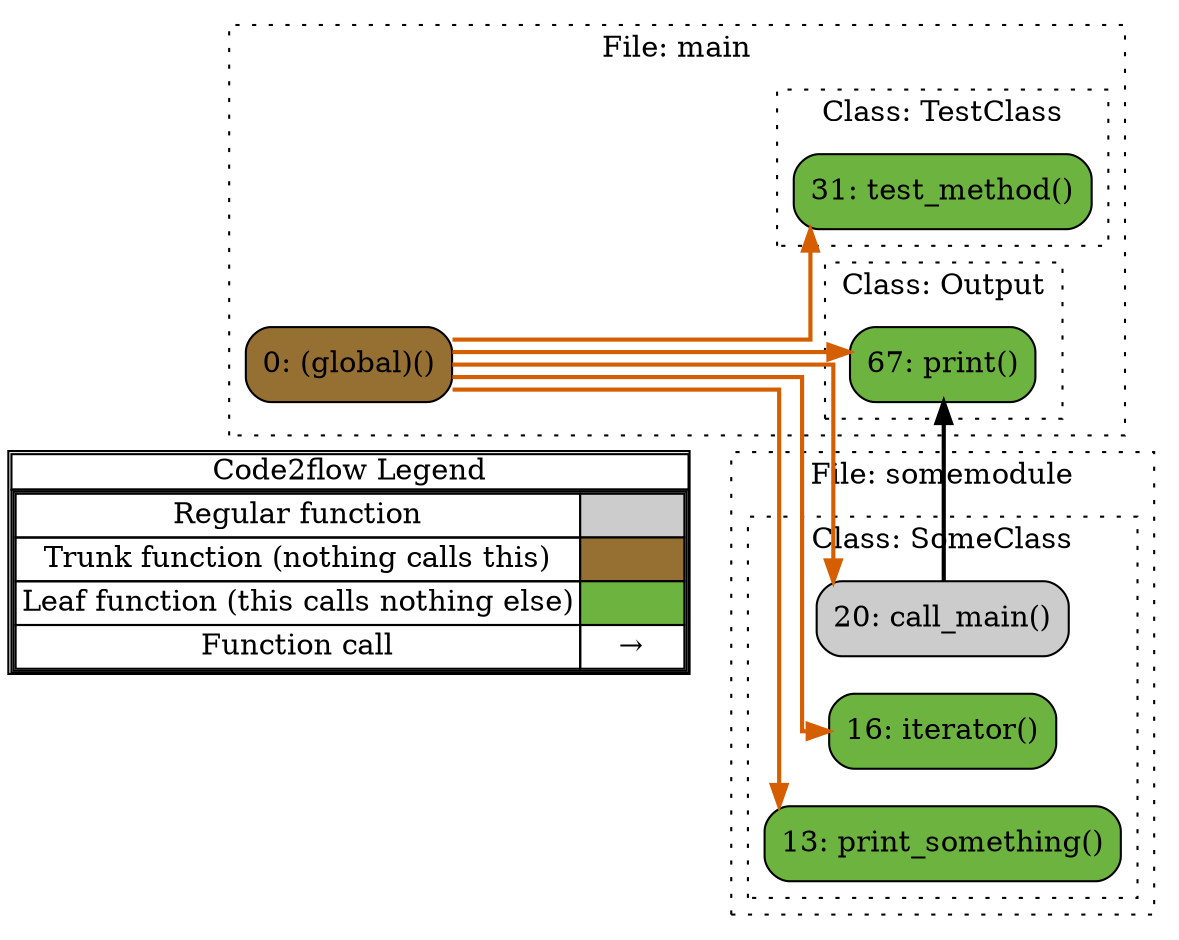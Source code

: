 digraph G {
concentrate=true;
splines="ortho";
rankdir="LR";
subgraph legend{
    rank = min;
    label = "legend";
    Legend [shape=none, margin=0, label = <
        <table cellspacing="0" cellpadding="0" border="1"><tr><td>Code2flow Legend</td></tr><tr><td>
        <table cellspacing="0">
        <tr><td>Regular function</td><td width="50px" bgcolor='#cccccc'></td></tr>
        <tr><td>Trunk function (nothing calls this)</td><td bgcolor='#966F33'></td></tr>
        <tr><td>Leaf function (this calls nothing else)</td><td bgcolor='#6db33f'></td></tr>
        <tr><td>Function call</td><td><font color='black'>&#8594;</font></td></tr>
        </table></td></tr></table>
        >];
}node_ed33fe7e [label="0: (global)()" name="main::(global)" shape="rect" style="rounded,filled" fillcolor="#966F33" ];
node_6f652498 [label="67: print()" name="main::Output.print" shape="rect" style="rounded,filled" fillcolor="#6db33f" ];
node_a27a57c8 [label="31: test_method()" name="main::TestClass.test_method" shape="rect" style="rounded,filled" fillcolor="#6db33f" ];
node_110dfa58 [label="20: call_main()" name="somemodule::SomeClass.call_main" shape="rect" style="rounded,filled" fillcolor="#cccccc" ];
node_34d2393b [label="16: iterator()" name="somemodule::SomeClass.iterator" shape="rect" style="rounded,filled" fillcolor="#6db33f" ];
node_dcb7cf8b [label="13: print_something()" name="somemodule::SomeClass.print_something" shape="rect" style="rounded,filled" fillcolor="#6db33f" ];
node_ed33fe7e -> node_6f652498 [color="#D55E00" penwidth="2"];
node_ed33fe7e -> node_6f652498 [color="#D55E00" penwidth="2"];
node_ed33fe7e -> node_6f652498 [color="#D55E00" penwidth="2"];
node_ed33fe7e -> node_6f652498 [color="#D55E00" penwidth="2"];
node_ed33fe7e -> node_6f652498 [color="#D55E00" penwidth="2"];
node_ed33fe7e -> node_a27a57c8 [color="#D55E00" penwidth="2"];
node_ed33fe7e -> node_110dfa58 [color="#D55E00" penwidth="2"];
node_ed33fe7e -> node_34d2393b [color="#D55E00" penwidth="2"];
node_ed33fe7e -> node_dcb7cf8b [color="#D55E00" penwidth="2"];
node_110dfa58 -> node_6f652498 [color="#000000" penwidth="2"];
subgraph cluster_d2a5e431 {
    node_ed33fe7e;
    label="File: main";
    name="main";
    style="filled";
    graph[style=dotted];
    subgraph cluster_6454ce5b {
        node_a27a57c8;
        label="Class: TestClass";
        name="TestClass";
        style="filled";
        graph[style=dotted];
    };
    subgraph cluster_029c9495 {
        node_6f652498;
        label="Class: Output";
        name="Output";
        style="filled";
        graph[style=dotted];
    };
};
subgraph cluster_ca2843dc {
    label="File: somemodule";
    name="somemodule";
    style="filled";
    graph[style=dotted];
    subgraph cluster_be92a07f {
        node_dcb7cf8b node_34d2393b node_110dfa58;
        label="Class: SomeClass";
        name="SomeClass";
        style="filled";
        graph[style=dotted];
    };
};
}
